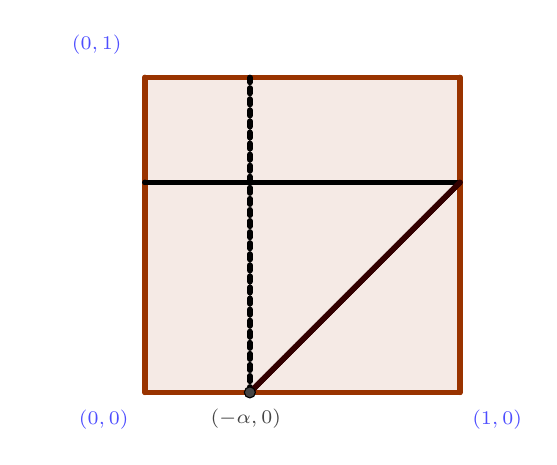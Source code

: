 \definecolor{ududff}{rgb}{0.302,0.302,1.}
\definecolor{uuuuuu}{rgb}{0.267,0.267,0.267}
\definecolor{ttqqqq}{rgb}{0.2,0.,0.}
\definecolor{zzttqq}{rgb}{0.6,0.2,0.}
\begin{tikzpicture}[line cap=round,line join=round,>=triangle 45,x=4.0cm,y=4.0cm]
%\clip(-0.1,-0.1) rectangle (1.1,1.1);
\fill[line width=2.pt,color=zzttqq,fill=zzttqq,fill opacity=0.1] (0.,0.) -- (1.,0.) -- (1.,1.) -- (0.,1.) -- cycle;
\draw [line width=2.pt,color=zzttqq] (0.,0.)-- (1.,0.);
\draw [line width=2.pt,color=zzttqq] (1.,0.)-- (1.,1.);
\draw [line width=2.pt,color=zzttqq] (1.,1.)-- (0.,1.);
\draw [line width=2.pt,color=zzttqq] (0.,1.)-- (0.,0.);
\draw[line width=2.pt,dotted] (8.0E-7,0.667) -- (0.0,0.667);
\draw[line width=2.pt,dotted] (0.0,0.667) -- (0.002,0.667);
\draw[line width=2.pt,dotted] (0.002,0.667) -- (0.005,0.667);
\draw[line width=2.pt,dotted] (0.005,0.667) -- (0.007,0.667);
\draw[line width=2.pt,dotted] (0.007,0.667) -- (0.01,0.667);
\draw[line width=2.pt,dotted] (0.01,0.667) -- (0.012,0.667);
\draw[line width=2.pt,dotted] (0.012,0.667) -- (0.015,0.667);
\draw[line width=2.pt,dotted] (0.015,0.667) -- (0.017,0.667);
\draw[line width=2.pt,dotted] (0.017,0.667) -- (0.02,0.667);
\draw[line width=2.pt,dotted] (0.02,0.667) -- (0.022,0.667);
\draw[line width=2.pt,dotted] (0.022,0.667) -- (0.025,0.667);
\draw[line width=2.pt,dotted] (0.025,0.667) -- (0.027,0.667);
\draw[line width=2.pt,dotted] (0.027,0.667) -- (0.03,0.667);
\draw[line width=2.pt,dotted] (0.03,0.667) -- (0.032,0.667);
\draw[line width=2.pt,dotted] (0.032,0.667) -- (0.035,0.667);
\draw[line width=2.pt,dotted] (0.035,0.667) -- (0.037,0.667);
\draw[line width=2.pt,dotted] (0.037,0.667) -- (0.04,0.667);
\draw[line width=2.pt,dotted] (0.04,0.667) -- (0.042,0.667);
\draw[line width=2.pt,dotted] (0.042,0.667) -- (0.045,0.667);
\draw[line width=2.pt,dotted] (0.045,0.667) -- (0.047,0.667);
\draw[line width=2.pt,dotted] (0.047,0.667) -- (0.05,0.667);
\draw[line width=2.pt,dotted] (0.05,0.667) -- (0.052,0.667);
\draw[line width=2.pt,dotted] (0.052,0.667) -- (0.055,0.667);
\draw[line width=2.pt,dotted] (0.055,0.667) -- (0.057,0.667);
\draw[line width=2.pt,dotted] (0.057,0.667) -- (0.06,0.667);
\draw[line width=2.pt,dotted] (0.06,0.667) -- (0.062,0.667);
\draw[line width=2.pt,dotted] (0.062,0.667) -- (0.065,0.667);
\draw[line width=2.pt,dotted] (0.065,0.667) -- (0.067,0.667);
\draw[line width=2.pt,dotted] (0.067,0.667) -- (0.07,0.667);
\draw[line width=2.pt,dotted] (0.07,0.667) -- (0.072,0.667);
\draw[line width=2.pt,dotted] (0.072,0.667) -- (0.075,0.667);
\draw[line width=2.pt,dotted] (0.075,0.667) -- (0.077,0.667);
\draw[line width=2.pt,dotted] (0.077,0.667) -- (0.08,0.667);
\draw[line width=2.pt,dotted] (0.08,0.667) -- (0.082,0.667);
\draw[line width=2.pt,dotted] (0.082,0.667) -- (0.085,0.667);
\draw[line width=2.pt,dotted] (0.085,0.667) -- (0.087,0.667);
\draw[line width=2.pt,dotted] (0.087,0.667) -- (0.09,0.667);
\draw[line width=2.pt,dotted] (0.09,0.667) -- (0.092,0.667);
\draw[line width=2.pt,dotted] (0.092,0.667) -- (0.095,0.667);
\draw[line width=2.pt,dotted] (0.095,0.667) -- (0.097,0.667);
\draw[line width=2.pt,dotted] (0.097,0.667) -- (0.1,0.667);
\draw[line width=2.pt,dotted] (0.1,0.667) -- (0.102,0.667);
\draw[line width=2.pt,dotted] (0.102,0.667) -- (0.105,0.667);
\draw[line width=2.pt,dotted] (0.105,0.667) -- (0.107,0.667);
\draw[line width=2.pt,dotted] (0.107,0.667) -- (0.11,0.667);
\draw[line width=2.pt,dotted] (0.11,0.667) -- (0.112,0.667);
\draw[line width=2.pt,dotted] (0.112,0.667) -- (0.115,0.667);
\draw[line width=2.pt,dotted] (0.115,0.667) -- (0.117,0.667);
\draw[line width=2.pt,dotted] (0.117,0.667) -- (0.12,0.667);
\draw[line width=2.pt,dotted] (0.12,0.667) -- (0.122,0.667);
\draw[line width=2.pt,dotted] (0.122,0.667) -- (0.125,0.667);
\draw[line width=2.pt,dotted] (0.125,0.667) -- (0.127,0.667);
\draw[line width=2.pt,dotted] (0.127,0.667) -- (0.13,0.667);
\draw[line width=2.pt,dotted] (0.13,0.667) -- (0.132,0.667);
\draw[line width=2.pt,dotted] (0.132,0.667) -- (0.135,0.667);
\draw[line width=2.pt,dotted] (0.135,0.667) -- (0.137,0.667);
\draw[line width=2.pt,dotted] (0.137,0.667) -- (0.14,0.667);
\draw[line width=2.pt,dotted] (0.14,0.667) -- (0.142,0.667);
\draw[line width=2.pt,dotted] (0.142,0.667) -- (0.145,0.667);
\draw[line width=2.pt,dotted] (0.145,0.667) -- (0.147,0.667);
\draw[line width=2.pt,dotted] (0.147,0.667) -- (0.15,0.667);
\draw[line width=2.pt,dotted] (0.15,0.667) -- (0.152,0.667);
\draw[line width=2.pt,dotted] (0.152,0.667) -- (0.155,0.667);
\draw[line width=2.pt,dotted] (0.155,0.667) -- (0.157,0.667);
\draw[line width=2.pt,dotted] (0.157,0.667) -- (0.16,0.667);
\draw[line width=2.pt,dotted] (0.16,0.667) -- (0.162,0.667);
\draw[line width=2.pt,dotted] (0.162,0.667) -- (0.165,0.667);
\draw[line width=2.pt,dotted] (0.165,0.667) -- (0.167,0.667);
\draw[line width=2.pt,dotted] (0.167,0.667) -- (0.17,0.667);
\draw[line width=2.pt,dotted] (0.17,0.667) -- (0.172,0.667);
\draw[line width=2.pt,dotted] (0.172,0.667) -- (0.175,0.667);
\draw[line width=2.pt,dotted] (0.175,0.667) -- (0.177,0.667);
\draw[line width=2.pt,dotted] (0.177,0.667) -- (0.18,0.667);
\draw[line width=2.pt,dotted] (0.18,0.667) -- (0.182,0.667);
\draw[line width=2.pt,dotted] (0.182,0.667) -- (0.185,0.667);
\draw[line width=2.pt,dotted] (0.185,0.667) -- (0.187,0.667);
\draw[line width=2.pt,dotted] (0.187,0.667) -- (0.19,0.667);
\draw[line width=2.pt,dotted] (0.19,0.667) -- (0.192,0.667);
\draw[line width=2.pt,dotted] (0.192,0.667) -- (0.195,0.667);
\draw[line width=2.pt,dotted] (0.195,0.667) -- (0.197,0.667);
\draw[line width=2.pt,dotted] (0.197,0.667) -- (0.2,0.667);
\draw[line width=2.pt,dotted] (0.2,0.667) -- (0.202,0.667);
\draw[line width=2.pt,dotted] (0.202,0.667) -- (0.205,0.667);
\draw[line width=2.pt,dotted] (0.205,0.667) -- (0.207,0.667);
\draw[line width=2.pt,dotted] (0.207,0.667) -- (0.21,0.667);
\draw[line width=2.pt,dotted] (0.21,0.667) -- (0.212,0.667);
\draw[line width=2.pt,dotted] (0.212,0.667) -- (0.215,0.667);
\draw[line width=2.pt,dotted] (0.215,0.667) -- (0.217,0.667);
\draw[line width=2.pt,dotted] (0.217,0.667) -- (0.22,0.667);
\draw[line width=2.pt,dotted] (0.22,0.667) -- (0.222,0.667);
\draw[line width=2.pt,dotted] (0.222,0.667) -- (0.225,0.667);
\draw[line width=2.pt,dotted] (0.225,0.667) -- (0.227,0.667);
\draw[line width=2.pt,dotted] (0.227,0.667) -- (0.23,0.667);
\draw[line width=2.pt,dotted] (0.23,0.667) -- (0.232,0.667);
\draw[line width=2.pt,dotted] (0.232,0.667) -- (0.235,0.667);
\draw[line width=2.pt,dotted] (0.235,0.667) -- (0.237,0.667);
\draw[line width=2.pt,dotted] (0.237,0.667) -- (0.24,0.667);
\draw[line width=2.pt,dotted] (0.24,0.667) -- (0.242,0.667);
\draw[line width=2.pt,dotted] (0.242,0.667) -- (0.245,0.667);
\draw[line width=2.pt,dotted] (0.245,0.667) -- (0.247,0.667);
\draw[line width=2.pt,dotted] (0.247,0.667) -- (0.25,0.667);
\draw[line width=2.pt,dotted] (0.25,0.667) -- (0.252,0.667);
\draw[line width=2.pt,dotted] (0.252,0.667) -- (0.255,0.667);
\draw[line width=2.pt,dotted] (0.255,0.667) -- (0.257,0.667);
\draw[line width=2.pt,dotted] (0.257,0.667) -- (0.26,0.667);
\draw[line width=2.pt,dotted] (0.26,0.667) -- (0.262,0.667);
\draw[line width=2.pt,dotted] (0.262,0.667) -- (0.265,0.667);
\draw[line width=2.pt,dotted] (0.265,0.667) -- (0.267,0.667);
\draw[line width=2.pt,dotted] (0.267,0.667) -- (0.27,0.667);
\draw[line width=2.pt,dotted] (0.27,0.667) -- (0.272,0.667);
\draw[line width=2.pt,dotted] (0.272,0.667) -- (0.275,0.667);
\draw[line width=2.pt,dotted] (0.275,0.667) -- (0.277,0.667);
\draw[line width=2.pt,dotted] (0.277,0.667) -- (0.28,0.667);
\draw[line width=2.pt,dotted] (0.28,0.667) -- (0.282,0.667);
\draw[line width=2.pt,dotted] (0.282,0.667) -- (0.285,0.667);
\draw[line width=2.pt,dotted] (0.285,0.667) -- (0.287,0.667);
\draw[line width=2.pt,dotted] (0.287,0.667) -- (0.29,0.667);
\draw[line width=2.pt,dotted] (0.29,0.667) -- (0.292,0.667);
\draw[line width=2.pt,dotted] (0.292,0.667) -- (0.295,0.667);
\draw[line width=2.pt,dotted] (0.295,0.667) -- (0.297,0.667);
\draw[line width=2.pt,dotted] (0.297,0.667) -- (0.3,0.667);
\draw[line width=2.pt,dotted] (0.3,0.667) -- (0.302,0.667);
\draw[line width=2.pt,dotted] (0.302,0.667) -- (0.305,0.667);
\draw[line width=2.pt,dotted] (0.305,0.667) -- (0.307,0.667);
\draw[line width=2.pt,dotted] (0.307,0.667) -- (0.31,0.667);
\draw[line width=2.pt,dotted] (0.31,0.667) -- (0.312,0.667);
\draw[line width=2.pt,dotted] (0.312,0.667) -- (0.315,0.667);
\draw[line width=2.pt,dotted] (0.315,0.667) -- (0.317,0.667);
\draw[line width=2.pt,dotted] (0.317,0.667) -- (0.32,0.667);
\draw[line width=2.pt,dotted] (0.32,0.667) -- (0.322,0.667);
\draw[line width=2.pt,dotted] (0.322,0.667) -- (0.325,0.667);
\draw[line width=2.pt,dotted] (0.325,0.667) -- (0.327,0.667);
\draw[line width=2.pt,dotted] (0.327,0.667) -- (0.33,0.667);
\draw[line width=2.pt,dotted] (0.33,0.667) -- (0.332,0.667);
\draw[line width=2.pt,dotted] (0.332,0.667) -- (0.335,0.667);
\draw[line width=2.pt,dotted] (0.335,0.667) -- (0.337,0.667);
\draw[line width=2.pt,dotted] (0.337,0.667) -- (0.34,0.667);
\draw[line width=2.pt,dotted] (0.34,0.667) -- (0.342,0.667);
\draw[line width=2.pt,dotted] (0.342,0.667) -- (0.345,0.667);
\draw[line width=2.pt,dotted] (0.345,0.667) -- (0.347,0.667);
\draw[line width=2.pt,dotted] (0.347,0.667) -- (0.35,0.667);
\draw[line width=2.pt,dotted] (0.35,0.667) -- (0.352,0.667);
\draw[line width=2.pt,dotted] (0.352,0.667) -- (0.355,0.667);
\draw[line width=2.pt,dotted] (0.355,0.667) -- (0.357,0.667);
\draw[line width=2.pt,dotted] (0.357,0.667) -- (0.36,0.667);
\draw[line width=2.pt,dotted] (0.36,0.667) -- (0.362,0.667);
\draw[line width=2.pt,dotted] (0.362,0.667) -- (0.365,0.667);
\draw[line width=2.pt,dotted] (0.365,0.667) -- (0.367,0.667);
\draw[line width=2.pt,dotted] (0.367,0.667) -- (0.37,0.667);
\draw[line width=2.pt,dotted] (0.37,0.667) -- (0.372,0.667);
\draw[line width=2.pt,dotted] (0.372,0.667) -- (0.375,0.667);
\draw[line width=2.pt,dotted] (0.375,0.667) -- (0.377,0.667);
\draw[line width=2.pt,dotted] (0.377,0.667) -- (0.38,0.667);
\draw[line width=2.pt,dotted] (0.38,0.667) -- (0.382,0.667);
\draw[line width=2.pt,dotted] (0.382,0.667) -- (0.385,0.667);
\draw[line width=2.pt,dotted] (0.385,0.667) -- (0.387,0.667);
\draw[line width=2.pt,dotted] (0.387,0.667) -- (0.39,0.667);
\draw[line width=2.pt,dotted] (0.39,0.667) -- (0.392,0.667);
\draw[line width=2.pt,dotted] (0.392,0.667) -- (0.395,0.667);
\draw[line width=2.pt,dotted] (0.395,0.667) -- (0.397,0.667);
\draw[line width=2.pt,dotted] (0.397,0.667) -- (0.4,0.667);
\draw[line width=2.pt,dotted] (0.4,0.667) -- (0.402,0.667);
\draw[line width=2.pt,dotted] (0.402,0.667) -- (0.405,0.667);
\draw[line width=2.pt,dotted] (0.405,0.667) -- (0.407,0.667);
\draw[line width=2.pt,dotted] (0.407,0.667) -- (0.41,0.667);
\draw[line width=2.pt,dotted] (0.41,0.667) -- (0.412,0.667);
\draw[line width=2.pt,dotted] (0.412,0.667) -- (0.415,0.667);
\draw[line width=2.pt,dotted] (0.415,0.667) -- (0.417,0.667);
\draw[line width=2.pt,dotted] (0.417,0.667) -- (0.42,0.667);
\draw[line width=2.pt,dotted] (0.42,0.667) -- (0.422,0.667);
\draw[line width=2.pt,dotted] (0.422,0.667) -- (0.425,0.667);
\draw[line width=2.pt,dotted] (0.425,0.667) -- (0.427,0.667);
\draw[line width=2.pt,dotted] (0.427,0.667) -- (0.43,0.667);
\draw[line width=2.pt,dotted] (0.43,0.667) -- (0.432,0.667);
\draw[line width=2.pt,dotted] (0.432,0.667) -- (0.435,0.667);
\draw[line width=2.pt,dotted] (0.435,0.667) -- (0.437,0.667);
\draw[line width=2.pt,dotted] (0.437,0.667) -- (0.44,0.667);
\draw[line width=2.pt,dotted] (0.44,0.667) -- (0.442,0.667);
\draw[line width=2.pt,dotted] (0.442,0.667) -- (0.445,0.667);
\draw[line width=2.pt,dotted] (0.445,0.667) -- (0.447,0.667);
\draw[line width=2.pt,dotted] (0.447,0.667) -- (0.45,0.667);
\draw[line width=2.pt,dotted] (0.45,0.667) -- (0.452,0.667);
\draw[line width=2.pt,dotted] (0.452,0.667) -- (0.455,0.667);
\draw[line width=2.pt,dotted] (0.455,0.667) -- (0.457,0.667);
\draw[line width=2.pt,dotted] (0.457,0.667) -- (0.46,0.667);
\draw[line width=2.pt,dotted] (0.46,0.667) -- (0.462,0.667);
\draw[line width=2.pt,dotted] (0.462,0.667) -- (0.465,0.667);
\draw[line width=2.pt,dotted] (0.465,0.667) -- (0.467,0.667);
\draw[line width=2.pt,dotted] (0.467,0.667) -- (0.47,0.667);
\draw[line width=2.pt,dotted] (0.47,0.667) -- (0.472,0.667);
\draw[line width=2.pt,dotted] (0.472,0.667) -- (0.475,0.667);
\draw[line width=2.pt,dotted] (0.475,0.667) -- (0.477,0.667);
\draw[line width=2.pt,dotted] (0.477,0.667) -- (0.48,0.667);
\draw[line width=2.pt,dotted] (0.48,0.667) -- (0.482,0.667);
\draw[line width=2.pt,dotted] (0.482,0.667) -- (0.485,0.667);
\draw[line width=2.pt,dotted] (0.485,0.667) -- (0.487,0.667);
\draw[line width=2.pt,dotted] (0.487,0.667) -- (0.49,0.667);
\draw[line width=2.pt,dotted] (0.49,0.667) -- (0.492,0.667);
\draw[line width=2.pt,dotted] (0.492,0.667) -- (0.495,0.667);
\draw[line width=2.pt,dotted] (0.495,0.667) -- (0.497,0.667);
\draw[line width=2.pt,dotted] (0.497,0.667) -- (0.5,0.667);
\draw[line width=2.pt,dotted] (0.5,0.667) -- (0.502,0.667);
\draw[line width=2.pt,dotted] (0.502,0.667) -- (0.505,0.667);
\draw[line width=2.pt,dotted] (0.505,0.667) -- (0.507,0.667);
\draw[line width=2.pt,dotted] (0.507,0.667) -- (0.51,0.667);
\draw[line width=2.pt,dotted] (0.51,0.667) -- (0.512,0.667);
\draw[line width=2.pt,dotted] (0.512,0.667) -- (0.515,0.667);
\draw[line width=2.pt,dotted] (0.515,0.667) -- (0.517,0.667);
\draw[line width=2.pt,dotted] (0.517,0.667) -- (0.52,0.667);
\draw[line width=2.pt,dotted] (0.52,0.667) -- (0.522,0.667);
\draw[line width=2.pt,dotted] (0.522,0.667) -- (0.525,0.667);
\draw[line width=2.pt,dotted] (0.525,0.667) -- (0.527,0.667);
\draw[line width=2.pt,dotted] (0.527,0.667) -- (0.53,0.667);
\draw[line width=2.pt,dotted] (0.53,0.667) -- (0.532,0.667);
\draw[line width=2.pt,dotted] (0.532,0.667) -- (0.535,0.667);
\draw[line width=2.pt,dotted] (0.535,0.667) -- (0.537,0.667);
\draw[line width=2.pt,dotted] (0.537,0.667) -- (0.54,0.667);
\draw[line width=2.pt,dotted] (0.54,0.667) -- (0.542,0.667);
\draw[line width=2.pt,dotted] (0.542,0.667) -- (0.545,0.667);
\draw[line width=2.pt,dotted] (0.545,0.667) -- (0.547,0.667);
\draw[line width=2.pt,dotted] (0.547,0.667) -- (0.55,0.667);
\draw[line width=2.pt,dotted] (0.55,0.667) -- (0.552,0.667);
\draw[line width=2.pt,dotted] (0.552,0.667) -- (0.555,0.667);
\draw[line width=2.pt,dotted] (0.555,0.667) -- (0.557,0.667);
\draw[line width=2.pt,dotted] (0.557,0.667) -- (0.56,0.667);
\draw[line width=2.pt,dotted] (0.56,0.667) -- (0.562,0.667);
\draw[line width=2.pt,dotted] (0.562,0.667) -- (0.565,0.667);
\draw[line width=2.pt,dotted] (0.565,0.667) -- (0.567,0.667);
\draw[line width=2.pt,dotted] (0.567,0.667) -- (0.57,0.667);
\draw[line width=2.pt,dotted] (0.57,0.667) -- (0.572,0.667);
\draw[line width=2.pt,dotted] (0.572,0.667) -- (0.575,0.667);
\draw[line width=2.pt,dotted] (0.575,0.667) -- (0.577,0.667);
\draw[line width=2.pt,dotted] (0.577,0.667) -- (0.58,0.667);
\draw[line width=2.pt,dotted] (0.58,0.667) -- (0.582,0.667);
\draw[line width=2.pt,dotted] (0.582,0.667) -- (0.585,0.667);
\draw[line width=2.pt,dotted] (0.585,0.667) -- (0.587,0.667);
\draw[line width=2.pt,dotted] (0.587,0.667) -- (0.59,0.667);
\draw[line width=2.pt,dotted] (0.59,0.667) -- (0.592,0.667);
\draw[line width=2.pt,dotted] (0.592,0.667) -- (0.595,0.667);
\draw[line width=2.pt,dotted] (0.595,0.667) -- (0.597,0.667);
\draw[line width=2.pt,dotted] (0.597,0.667) -- (0.6,0.667);
\draw[line width=2.pt,dotted] (0.6,0.667) -- (0.602,0.667);
\draw[line width=2.pt,dotted] (0.602,0.667) -- (0.605,0.667);
\draw[line width=2.pt,dotted] (0.605,0.667) -- (0.607,0.667);
\draw[line width=2.pt,dotted] (0.607,0.667) -- (0.61,0.667);
\draw[line width=2.pt,dotted] (0.61,0.667) -- (0.612,0.667);
\draw[line width=2.pt,dotted] (0.612,0.667) -- (0.615,0.667);
\draw[line width=2.pt,dotted] (0.615,0.667) -- (0.617,0.667);
\draw[line width=2.pt,dotted] (0.617,0.667) -- (0.62,0.667);
\draw[line width=2.pt,dotted] (0.62,0.667) -- (0.622,0.667);
\draw[line width=2.pt,dotted] (0.622,0.667) -- (0.625,0.667);
\draw[line width=2.pt,dotted] (0.625,0.667) -- (0.627,0.667);
\draw[line width=2.pt,dotted] (0.627,0.667) -- (0.63,0.667);
\draw[line width=2.pt,dotted] (0.63,0.667) -- (0.632,0.667);
\draw[line width=2.pt,dotted] (0.632,0.667) -- (0.635,0.667);
\draw[line width=2.pt,dotted] (0.635,0.667) -- (0.637,0.667);
\draw[line width=2.pt,dotted] (0.637,0.667) -- (0.64,0.667);
\draw[line width=2.pt,dotted] (0.64,0.667) -- (0.642,0.667);
\draw[line width=2.pt,dotted] (0.642,0.667) -- (0.645,0.667);
\draw[line width=2.pt,dotted] (0.645,0.667) -- (0.647,0.667);
\draw[line width=2.pt,dotted] (0.647,0.667) -- (0.65,0.667);
\draw[line width=2.pt,dotted] (0.65,0.667) -- (0.652,0.667);
\draw[line width=2.pt,dotted] (0.652,0.667) -- (0.655,0.667);
\draw[line width=2.pt,dotted] (0.655,0.667) -- (0.657,0.667);
\draw[line width=2.pt,dotted] (0.657,0.667) -- (0.66,0.667);
\draw[line width=2.pt,dotted] (0.66,0.667) -- (0.662,0.667);
\draw[line width=2.pt,dotted] (0.662,0.667) -- (0.665,0.667);
\draw[line width=2.pt,dotted] (0.665,0.667) -- (0.667,0.667);
\draw[line width=2.pt,dotted] (0.667,0.667) -- (0.67,0.667);
\draw[line width=2.pt,dotted] (0.67,0.667) -- (0.672,0.667);
\draw[line width=2.pt,dotted] (0.672,0.667) -- (0.675,0.667);
\draw[line width=2.pt,dotted] (0.675,0.667) -- (0.677,0.667);
\draw[line width=2.pt,dotted] (0.677,0.667) -- (0.68,0.667);
\draw[line width=2.pt,dotted] (0.68,0.667) -- (0.682,0.667);
\draw[line width=2.pt,dotted] (0.682,0.667) -- (0.685,0.667);
\draw[line width=2.pt,dotted] (0.685,0.667) -- (0.687,0.667);
\draw[line width=2.pt,dotted] (0.687,0.667) -- (0.69,0.667);
\draw[line width=2.pt,dotted] (0.69,0.667) -- (0.692,0.667);
\draw[line width=2.pt,dotted] (0.692,0.667) -- (0.695,0.667);
\draw[line width=2.pt,dotted] (0.695,0.667) -- (0.697,0.667);
\draw[line width=2.pt,dotted] (0.697,0.667) -- (0.7,0.667);
\draw[line width=2.pt,dotted] (0.7,0.667) -- (0.702,0.667);
\draw[line width=2.pt,dotted] (0.702,0.667) -- (0.705,0.667);
\draw[line width=2.pt,dotted] (0.705,0.667) -- (0.707,0.667);
\draw[line width=2.pt,dotted] (0.707,0.667) -- (0.71,0.667);
\draw[line width=2.pt,dotted] (0.71,0.667) -- (0.712,0.667);
\draw[line width=2.pt,dotted] (0.712,0.667) -- (0.715,0.667);
\draw[line width=2.pt,dotted] (0.715,0.667) -- (0.717,0.667);
\draw[line width=2.pt,dotted] (0.717,0.667) -- (0.72,0.667);
\draw[line width=2.pt,dotted] (0.72,0.667) -- (0.722,0.667);
\draw[line width=2.pt,dotted] (0.722,0.667) -- (0.725,0.667);
\draw[line width=2.pt,dotted] (0.725,0.667) -- (0.727,0.667);
\draw[line width=2.pt,dotted] (0.727,0.667) -- (0.73,0.667);
\draw[line width=2.pt,dotted] (0.73,0.667) -- (0.732,0.667);
\draw[line width=2.pt,dotted] (0.732,0.667) -- (0.735,0.667);
\draw[line width=2.pt,dotted] (0.735,0.667) -- (0.737,0.667);
\draw[line width=2.pt,dotted] (0.737,0.667) -- (0.74,0.667);
\draw[line width=2.pt,dotted] (0.74,0.667) -- (0.742,0.667);
\draw[line width=2.pt,dotted] (0.742,0.667) -- (0.745,0.667);
\draw[line width=2.pt,dotted] (0.745,0.667) -- (0.747,0.667);
\draw[line width=2.pt,dotted] (0.747,0.667) -- (0.75,0.667);
\draw[line width=2.pt,dotted] (0.75,0.667) -- (0.752,0.667);
\draw[line width=2.pt,dotted] (0.752,0.667) -- (0.755,0.667);
\draw[line width=2.pt,dotted] (0.755,0.667) -- (0.757,0.667);
\draw[line width=2.pt,dotted] (0.757,0.667) -- (0.76,0.667);
\draw[line width=2.pt,dotted] (0.76,0.667) -- (0.762,0.667);
\draw[line width=2.pt,dotted] (0.762,0.667) -- (0.765,0.667);
\draw[line width=2.pt,dotted] (0.765,0.667) -- (0.767,0.667);
\draw[line width=2.pt,dotted] (0.767,0.667) -- (0.77,0.667);
\draw[line width=2.pt,dotted] (0.77,0.667) -- (0.772,0.667);
\draw[line width=2.pt,dotted] (0.772,0.667) -- (0.775,0.667);
\draw[line width=2.pt,dotted] (0.775,0.667) -- (0.777,0.667);
\draw[line width=2.pt,dotted] (0.777,0.667) -- (0.78,0.667);
\draw[line width=2.pt,dotted] (0.78,0.667) -- (0.782,0.667);
\draw[line width=2.pt,dotted] (0.782,0.667) -- (0.785,0.667);
\draw[line width=2.pt,dotted] (0.785,0.667) -- (0.787,0.667);
\draw[line width=2.pt,dotted] (0.787,0.667) -- (0.79,0.667);
\draw[line width=2.pt,dotted] (0.79,0.667) -- (0.792,0.667);
\draw[line width=2.pt,dotted] (0.792,0.667) -- (0.795,0.667);
\draw[line width=2.pt,dotted] (0.795,0.667) -- (0.797,0.667);
\draw[line width=2.pt,dotted] (0.797,0.667) -- (0.8,0.667);
\draw[line width=2.pt,dotted] (0.8,0.667) -- (0.802,0.667);
\draw[line width=2.pt,dotted] (0.802,0.667) -- (0.805,0.667);
\draw[line width=2.pt,dotted] (0.805,0.667) -- (0.807,0.667);
\draw[line width=2.pt,dotted] (0.807,0.667) -- (0.81,0.667);
\draw[line width=2.pt,dotted] (0.81,0.667) -- (0.812,0.667);
\draw[line width=2.pt,dotted] (0.812,0.667) -- (0.815,0.667);
\draw[line width=2.pt,dotted] (0.815,0.667) -- (0.817,0.667);
\draw[line width=2.pt,dotted] (0.817,0.667) -- (0.82,0.667);
\draw[line width=2.pt,dotted] (0.82,0.667) -- (0.822,0.667);
\draw[line width=2.pt,dotted] (0.822,0.667) -- (0.825,0.667);
\draw[line width=2.pt,dotted] (0.825,0.667) -- (0.827,0.667);
\draw[line width=2.pt,dotted] (0.827,0.667) -- (0.83,0.667);
\draw[line width=2.pt,dotted] (0.83,0.667) -- (0.832,0.667);
\draw[line width=2.pt,dotted] (0.832,0.667) -- (0.835,0.667);
\draw[line width=2.pt,dotted] (0.835,0.667) -- (0.837,0.667);
\draw[line width=2.pt,dotted] (0.837,0.667) -- (0.84,0.667);
\draw[line width=2.pt,dotted] (0.84,0.667) -- (0.842,0.667);
\draw[line width=2.pt,dotted] (0.842,0.667) -- (0.845,0.667);
\draw[line width=2.pt,dotted] (0.845,0.667) -- (0.847,0.667);
\draw[line width=2.pt,dotted] (0.847,0.667) -- (0.85,0.667);
\draw[line width=2.pt,dotted] (0.85,0.667) -- (0.852,0.667);
\draw[line width=2.pt,dotted] (0.852,0.667) -- (0.855,0.667);
\draw[line width=2.pt,dotted] (0.855,0.667) -- (0.857,0.667);
\draw[line width=2.pt,dotted] (0.857,0.667) -- (0.86,0.667);
\draw[line width=2.pt,dotted] (0.86,0.667) -- (0.862,0.667);
\draw[line width=2.pt,dotted] (0.862,0.667) -- (0.865,0.667);
\draw[line width=2.pt,dotted] (0.865,0.667) -- (0.867,0.667);
\draw[line width=2.pt,dotted] (0.867,0.667) -- (0.87,0.667);
\draw[line width=2.pt,dotted] (0.87,0.667) -- (0.872,0.667);
\draw[line width=2.pt,dotted] (0.872,0.667) -- (0.875,0.667);
\draw[line width=2.pt,dotted] (0.875,0.667) -- (0.877,0.667);
\draw[line width=2.pt,dotted] (0.877,0.667) -- (0.88,0.667);
\draw[line width=2.pt,dotted] (0.88,0.667) -- (0.882,0.667);
\draw[line width=2.pt,dotted] (0.882,0.667) -- (0.885,0.667);
\draw[line width=2.pt,dotted] (0.885,0.667) -- (0.887,0.667);
\draw[line width=2.pt,dotted] (0.887,0.667) -- (0.89,0.667);
\draw[line width=2.pt,dotted] (0.89,0.667) -- (0.892,0.667);
\draw[line width=2.pt,dotted] (0.892,0.667) -- (0.895,0.667);
\draw[line width=2.pt,dotted] (0.895,0.667) -- (0.897,0.667);
\draw[line width=2.pt,dotted] (0.897,0.667) -- (0.9,0.667);
\draw[line width=2.pt,dotted] (0.9,0.667) -- (0.902,0.667);
\draw[line width=2.pt,dotted] (0.902,0.667) -- (0.905,0.667);
\draw[line width=2.pt,dotted] (0.905,0.667) -- (0.907,0.667);
\draw[line width=2.pt,dotted] (0.907,0.667) -- (0.91,0.667);
\draw[line width=2.pt,dotted] (0.91,0.667) -- (0.912,0.667);
\draw[line width=2.pt,dotted] (0.912,0.667) -- (0.915,0.667);
\draw[line width=2.pt,dotted] (0.915,0.667) -- (0.917,0.667);
\draw[line width=2.pt,dotted] (0.917,0.667) -- (0.92,0.667);
\draw[line width=2.pt,dotted] (0.92,0.667) -- (0.922,0.667);
\draw[line width=2.pt,dotted] (0.922,0.667) -- (0.925,0.667);
\draw[line width=2.pt,dotted] (0.925,0.667) -- (0.927,0.667);
\draw[line width=2.pt,dotted] (0.927,0.667) -- (0.93,0.667);
\draw[line width=2.pt,dotted] (0.93,0.667) -- (0.932,0.667);
\draw[line width=2.pt,dotted] (0.932,0.667) -- (0.935,0.667);
\draw[line width=2.pt,dotted] (0.935,0.667) -- (0.937,0.667);
\draw[line width=2.pt,dotted] (0.937,0.667) -- (0.94,0.667);
\draw[line width=2.pt,dotted] (0.94,0.667) -- (0.942,0.667);
\draw[line width=2.pt,dotted] (0.942,0.667) -- (0.945,0.667);
\draw[line width=2.pt,dotted] (0.945,0.667) -- (0.947,0.667);
\draw[line width=2.pt,dotted] (0.947,0.667) -- (0.95,0.667);
\draw[line width=2.pt,dotted] (0.95,0.667) -- (0.952,0.667);
\draw[line width=2.pt,dotted] (0.952,0.667) -- (0.955,0.667);
\draw[line width=2.pt,dotted] (0.955,0.667) -- (0.957,0.667);
\draw[line width=2.pt,dotted] (0.957,0.667) -- (0.96,0.667);
\draw[line width=2.pt,dotted] (0.96,0.667) -- (0.962,0.667);
\draw[line width=2.pt,dotted] (0.962,0.667) -- (0.965,0.667);
\draw[line width=2.pt,dotted] (0.965,0.667) -- (0.967,0.667);
\draw[line width=2.pt,dotted] (0.967,0.667) -- (0.97,0.667);
\draw[line width=2.pt,dotted] (0.97,0.667) -- (0.972,0.667);
\draw[line width=2.pt,dotted] (0.972,0.667) -- (0.975,0.667);
\draw[line width=2.pt,dotted] (0.975,0.667) -- (0.977,0.667);
\draw[line width=2.pt,dotted] (0.977,0.667) -- (0.98,0.667);
\draw[line width=2.pt,dotted] (0.98,0.667) -- (0.982,0.667);
\draw[line width=2.pt,dotted] (0.982,0.667) -- (0.985,0.667);
\draw[line width=2.pt,dotted] (0.985,0.667) -- (0.987,0.667);
\draw[line width=2.pt,dotted] (0.987,0.667) -- (0.99,0.667);
\draw[line width=2.pt,dotted] (0.99,0.667) -- (0.992,0.667);
\draw[line width=2.pt,dotted] (0.992,0.667) -- (0.995,0.667);
\draw[line width=2.pt,dotted] (0.995,0.667) -- (0.997,0.667);
\draw[line width=2.pt,dotted] (0.997,0.667) -- (1.0,0.667);
\draw [line width=2.pt,dotted] (0.333,0.)-- (0.333,1.);
\draw[line width=2.pt,color=ttqqqq] (0.333,0.0) -- (0.333,0.0);
\draw[line width=2.pt,color=ttqqqq] (0.333,0.0) -- (0.335,0.002);
\draw[line width=2.pt,color=ttqqqq] (0.335,0.002) -- (0.337,0.003);
\draw[line width=2.pt,color=ttqqqq] (0.337,0.003) -- (0.338,0.005);
\draw[line width=2.pt,color=ttqqqq] (0.338,0.005) -- (0.34,0.007);
\draw[line width=2.pt,color=ttqqqq] (0.34,0.007) -- (0.342,0.008);
\draw[line width=2.pt,color=ttqqqq] (0.342,0.008) -- (0.343,0.01);
\draw[line width=2.pt,color=ttqqqq] (0.343,0.01) -- (0.345,0.012);
\draw[line width=2.pt,color=ttqqqq] (0.345,0.012) -- (0.347,0.013);
\draw[line width=2.pt,color=ttqqqq] (0.347,0.013) -- (0.348,0.015);
\draw[line width=2.pt,color=ttqqqq] (0.348,0.015) -- (0.35,0.017);
\draw[line width=2.pt,color=ttqqqq] (0.35,0.017) -- (0.352,0.018);
\draw[line width=2.pt,color=ttqqqq] (0.352,0.018) -- (0.353,0.02);
\draw[line width=2.pt,color=ttqqqq] (0.353,0.02) -- (0.355,0.022);
\draw[line width=2.pt,color=ttqqqq] (0.355,0.022) -- (0.357,0.023);
\draw[line width=2.pt,color=ttqqqq] (0.357,0.023) -- (0.358,0.025);
\draw[line width=2.pt,color=ttqqqq] (0.358,0.025) -- (0.36,0.027);
\draw[line width=2.pt,color=ttqqqq] (0.36,0.027) -- (0.362,0.028);
\draw[line width=2.pt,color=ttqqqq] (0.362,0.028) -- (0.363,0.03);
\draw[line width=2.pt,color=ttqqqq] (0.363,0.03) -- (0.365,0.032);
\draw[line width=2.pt,color=ttqqqq] (0.365,0.032) -- (0.367,0.033);
\draw[line width=2.pt,color=ttqqqq] (0.367,0.033) -- (0.368,0.035);
\draw[line width=2.pt,color=ttqqqq] (0.368,0.035) -- (0.37,0.037);
\draw[line width=2.pt,color=ttqqqq] (0.37,0.037) -- (0.372,0.038);
\draw[line width=2.pt,color=ttqqqq] (0.372,0.038) -- (0.373,0.04);
\draw[line width=2.pt,color=ttqqqq] (0.373,0.04) -- (0.375,0.042);
\draw[line width=2.pt,color=ttqqqq] (0.375,0.042) -- (0.377,0.043);
\draw[line width=2.pt,color=ttqqqq] (0.377,0.043) -- (0.378,0.045);
\draw[line width=2.pt,color=ttqqqq] (0.378,0.045) -- (0.38,0.047);
\draw[line width=2.pt,color=ttqqqq] (0.38,0.047) -- (0.382,0.048);
\draw[line width=2.pt,color=ttqqqq] (0.382,0.048) -- (0.383,0.05);
\draw[line width=2.pt,color=ttqqqq] (0.383,0.05) -- (0.385,0.052);
\draw[line width=2.pt,color=ttqqqq] (0.385,0.052) -- (0.387,0.053);
\draw[line width=2.pt,color=ttqqqq] (0.387,0.053) -- (0.388,0.055);
\draw[line width=2.pt,color=ttqqqq] (0.388,0.055) -- (0.39,0.057);
\draw[line width=2.pt,color=ttqqqq] (0.39,0.057) -- (0.392,0.058);
\draw[line width=2.pt,color=ttqqqq] (0.392,0.058) -- (0.393,0.06);
\draw[line width=2.pt,color=ttqqqq] (0.393,0.06) -- (0.395,0.062);
\draw[line width=2.pt,color=ttqqqq] (0.395,0.062) -- (0.397,0.063);
\draw[line width=2.pt,color=ttqqqq] (0.397,0.063) -- (0.398,0.065);
\draw[line width=2.pt,color=ttqqqq] (0.398,0.065) -- (0.4,0.067);
\draw[line width=2.pt,color=ttqqqq] (0.4,0.067) -- (0.402,0.068);
\draw[line width=2.pt,color=ttqqqq] (0.402,0.068) -- (0.403,0.07);
\draw[line width=2.pt,color=ttqqqq] (0.403,0.07) -- (0.405,0.072);
\draw[line width=2.pt,color=ttqqqq] (0.405,0.072) -- (0.407,0.073);
\draw[line width=2.pt,color=ttqqqq] (0.407,0.073) -- (0.408,0.075);
\draw[line width=2.pt,color=ttqqqq] (0.408,0.075) -- (0.41,0.077);
\draw[line width=2.pt,color=ttqqqq] (0.41,0.077) -- (0.412,0.078);
\draw[line width=2.pt,color=ttqqqq] (0.412,0.078) -- (0.413,0.08);
\draw[line width=2.pt,color=ttqqqq] (0.413,0.08) -- (0.415,0.082);
\draw[line width=2.pt,color=ttqqqq] (0.415,0.082) -- (0.417,0.083);
\draw[line width=2.pt,color=ttqqqq] (0.417,0.083) -- (0.418,0.085);
\draw[line width=2.pt,color=ttqqqq] (0.418,0.085) -- (0.42,0.087);
\draw[line width=2.pt,color=ttqqqq] (0.42,0.087) -- (0.422,0.088);
\draw[line width=2.pt,color=ttqqqq] (0.422,0.088) -- (0.423,0.09);
\draw[line width=2.pt,color=ttqqqq] (0.423,0.09) -- (0.425,0.092);
\draw[line width=2.pt,color=ttqqqq] (0.425,0.092) -- (0.427,0.093);
\draw[line width=2.pt,color=ttqqqq] (0.427,0.093) -- (0.428,0.095);
\draw[line width=2.pt,color=ttqqqq] (0.428,0.095) -- (0.43,0.097);
\draw[line width=2.pt,color=ttqqqq] (0.43,0.097) -- (0.432,0.098);
\draw[line width=2.pt,color=ttqqqq] (0.432,0.098) -- (0.433,0.1);
\draw[line width=2.pt,color=ttqqqq] (0.433,0.1) -- (0.435,0.102);
\draw[line width=2.pt,color=ttqqqq] (0.435,0.102) -- (0.437,0.103);
\draw[line width=2.pt,color=ttqqqq] (0.437,0.103) -- (0.438,0.105);
\draw[line width=2.pt,color=ttqqqq] (0.438,0.105) -- (0.44,0.107);
\draw[line width=2.pt,color=ttqqqq] (0.44,0.107) -- (0.442,0.108);
\draw[line width=2.pt,color=ttqqqq] (0.442,0.108) -- (0.443,0.11);
\draw[line width=2.pt,color=ttqqqq] (0.443,0.11) -- (0.445,0.112);
\draw[line width=2.pt,color=ttqqqq] (0.445,0.112) -- (0.447,0.113);
\draw[line width=2.pt,color=ttqqqq] (0.447,0.113) -- (0.448,0.115);
\draw[line width=2.pt,color=ttqqqq] (0.448,0.115) -- (0.45,0.117);
\draw[line width=2.pt,color=ttqqqq] (0.45,0.117) -- (0.452,0.118);
\draw[line width=2.pt,color=ttqqqq] (0.452,0.118) -- (0.453,0.12);
\draw[line width=2.pt,color=ttqqqq] (0.453,0.12) -- (0.455,0.122);
\draw[line width=2.pt,color=ttqqqq] (0.455,0.122) -- (0.457,0.123);
\draw[line width=2.pt,color=ttqqqq] (0.457,0.123) -- (0.458,0.125);
\draw[line width=2.pt,color=ttqqqq] (0.458,0.125) -- (0.46,0.127);
\draw[line width=2.pt,color=ttqqqq] (0.46,0.127) -- (0.462,0.128);
\draw[line width=2.pt,color=ttqqqq] (0.462,0.128) -- (0.463,0.13);
\draw[line width=2.pt,color=ttqqqq] (0.463,0.13) -- (0.465,0.132);
\draw[line width=2.pt,color=ttqqqq] (0.465,0.132) -- (0.467,0.133);
\draw[line width=2.pt,color=ttqqqq] (0.467,0.133) -- (0.468,0.135);
\draw[line width=2.pt,color=ttqqqq] (0.468,0.135) -- (0.47,0.137);
\draw[line width=2.pt,color=ttqqqq] (0.47,0.137) -- (0.472,0.138);
\draw[line width=2.pt,color=ttqqqq] (0.472,0.138) -- (0.473,0.14);
\draw[line width=2.pt,color=ttqqqq] (0.473,0.14) -- (0.475,0.142);
\draw[line width=2.pt,color=ttqqqq] (0.475,0.142) -- (0.477,0.143);
\draw[line width=2.pt,color=ttqqqq] (0.477,0.143) -- (0.478,0.145);
\draw[line width=2.pt,color=ttqqqq] (0.478,0.145) -- (0.48,0.147);
\draw[line width=2.pt,color=ttqqqq] (0.48,0.147) -- (0.482,0.148);
\draw[line width=2.pt,color=ttqqqq] (0.482,0.148) -- (0.483,0.15);
\draw[line width=2.pt,color=ttqqqq] (0.483,0.15) -- (0.485,0.152);
\draw[line width=2.pt,color=ttqqqq] (0.485,0.152) -- (0.487,0.153);
\draw[line width=2.pt,color=ttqqqq] (0.487,0.153) -- (0.488,0.155);
\draw[line width=2.pt,color=ttqqqq] (0.488,0.155) -- (0.49,0.157);
\draw[line width=2.pt,color=ttqqqq] (0.49,0.157) -- (0.492,0.158);
\draw[line width=2.pt,color=ttqqqq] (0.492,0.158) -- (0.493,0.16);
\draw[line width=2.pt,color=ttqqqq] (0.493,0.16) -- (0.495,0.162);
\draw[line width=2.pt,color=ttqqqq] (0.495,0.162) -- (0.497,0.163);
\draw[line width=2.pt,color=ttqqqq] (0.497,0.163) -- (0.498,0.165);
\draw[line width=2.pt,color=ttqqqq] (0.498,0.165) -- (0.5,0.167);
\draw[line width=2.pt,color=ttqqqq] (0.5,0.167) -- (0.502,0.168);
\draw[line width=2.pt,color=ttqqqq] (0.502,0.168) -- (0.503,0.17);
\draw[line width=2.pt,color=ttqqqq] (0.503,0.17) -- (0.505,0.172);
\draw[line width=2.pt,color=ttqqqq] (0.505,0.172) -- (0.507,0.173);
\draw[line width=2.pt,color=ttqqqq] (0.507,0.173) -- (0.508,0.175);
\draw[line width=2.pt,color=ttqqqq] (0.508,0.175) -- (0.51,0.177);
\draw[line width=2.pt,color=ttqqqq] (0.51,0.177) -- (0.512,0.178);
\draw[line width=2.pt,color=ttqqqq] (0.512,0.178) -- (0.513,0.18);
\draw[line width=2.pt,color=ttqqqq] (0.513,0.18) -- (0.515,0.182);
\draw[line width=2.pt,color=ttqqqq] (0.515,0.182) -- (0.517,0.183);
\draw[line width=2.pt,color=ttqqqq] (0.517,0.183) -- (0.518,0.185);
\draw[line width=2.pt,color=ttqqqq] (0.518,0.185) -- (0.52,0.187);
\draw[line width=2.pt,color=ttqqqq] (0.52,0.187) -- (0.522,0.188);
\draw[line width=2.pt,color=ttqqqq] (0.522,0.188) -- (0.523,0.19);
\draw[line width=2.pt,color=ttqqqq] (0.523,0.19) -- (0.525,0.192);
\draw[line width=2.pt,color=ttqqqq] (0.525,0.192) -- (0.527,0.193);
\draw[line width=2.pt,color=ttqqqq] (0.527,0.193) -- (0.528,0.195);
\draw[line width=2.pt,color=ttqqqq] (0.528,0.195) -- (0.53,0.197);
\draw[line width=2.pt,color=ttqqqq] (0.53,0.197) -- (0.532,0.198);
\draw[line width=2.pt,color=ttqqqq] (0.532,0.198) -- (0.533,0.2);
\draw[line width=2.pt,color=ttqqqq] (0.533,0.2) -- (0.535,0.202);
\draw[line width=2.pt,color=ttqqqq] (0.535,0.202) -- (0.537,0.203);
\draw[line width=2.pt,color=ttqqqq] (0.537,0.203) -- (0.538,0.205);
\draw[line width=2.pt,color=ttqqqq] (0.538,0.205) -- (0.54,0.207);
\draw[line width=2.pt,color=ttqqqq] (0.54,0.207) -- (0.542,0.208);
\draw[line width=2.pt,color=ttqqqq] (0.542,0.208) -- (0.543,0.21);
\draw[line width=2.pt,color=ttqqqq] (0.543,0.21) -- (0.545,0.212);
\draw[line width=2.pt,color=ttqqqq] (0.545,0.212) -- (0.547,0.213);
\draw[line width=2.pt,color=ttqqqq] (0.547,0.213) -- (0.548,0.215);
\draw[line width=2.pt,color=ttqqqq] (0.548,0.215) -- (0.55,0.217);
\draw[line width=2.pt,color=ttqqqq] (0.55,0.217) -- (0.552,0.218);
\draw[line width=2.pt,color=ttqqqq] (0.552,0.218) -- (0.553,0.22);
\draw[line width=2.pt,color=ttqqqq] (0.553,0.22) -- (0.555,0.222);
\draw[line width=2.pt,color=ttqqqq] (0.555,0.222) -- (0.557,0.223);
\draw[line width=2.pt,color=ttqqqq] (0.557,0.223) -- (0.558,0.225);
\draw[line width=2.pt,color=ttqqqq] (0.558,0.225) -- (0.56,0.227);
\draw[line width=2.pt,color=ttqqqq] (0.56,0.227) -- (0.562,0.228);
\draw[line width=2.pt,color=ttqqqq] (0.562,0.228) -- (0.563,0.23);
\draw[line width=2.pt,color=ttqqqq] (0.563,0.23) -- (0.565,0.232);
\draw[line width=2.pt,color=ttqqqq] (0.565,0.232) -- (0.567,0.233);
\draw[line width=2.pt,color=ttqqqq] (0.567,0.233) -- (0.568,0.235);
\draw[line width=2.pt,color=ttqqqq] (0.568,0.235) -- (0.57,0.237);
\draw[line width=2.pt,color=ttqqqq] (0.57,0.237) -- (0.572,0.238);
\draw[line width=2.pt,color=ttqqqq] (0.572,0.238) -- (0.573,0.24);
\draw[line width=2.pt,color=ttqqqq] (0.573,0.24) -- (0.575,0.242);
\draw[line width=2.pt,color=ttqqqq] (0.575,0.242) -- (0.577,0.243);
\draw[line width=2.pt,color=ttqqqq] (0.577,0.243) -- (0.578,0.245);
\draw[line width=2.pt,color=ttqqqq] (0.578,0.245) -- (0.58,0.247);
\draw[line width=2.pt,color=ttqqqq] (0.58,0.247) -- (0.582,0.248);
\draw[line width=2.pt,color=ttqqqq] (0.582,0.248) -- (0.583,0.25);
\draw[line width=2.pt,color=ttqqqq] (0.583,0.25) -- (0.585,0.252);
\draw[line width=2.pt,color=ttqqqq] (0.585,0.252) -- (0.587,0.253);
\draw[line width=2.pt,color=ttqqqq] (0.587,0.253) -- (0.588,0.255);
\draw[line width=2.pt,color=ttqqqq] (0.588,0.255) -- (0.59,0.257);
\draw[line width=2.pt,color=ttqqqq] (0.59,0.257) -- (0.592,0.258);
\draw[line width=2.pt,color=ttqqqq] (0.592,0.258) -- (0.593,0.26);
\draw[line width=2.pt,color=ttqqqq] (0.593,0.26) -- (0.595,0.262);
\draw[line width=2.pt,color=ttqqqq] (0.595,0.262) -- (0.597,0.263);
\draw[line width=2.pt,color=ttqqqq] (0.597,0.263) -- (0.598,0.265);
\draw[line width=2.pt,color=ttqqqq] (0.598,0.265) -- (0.6,0.267);
\draw[line width=2.pt,color=ttqqqq] (0.6,0.267) -- (0.602,0.268);
\draw[line width=2.pt,color=ttqqqq] (0.602,0.268) -- (0.603,0.27);
\draw[line width=2.pt,color=ttqqqq] (0.603,0.27) -- (0.605,0.272);
\draw[line width=2.pt,color=ttqqqq] (0.605,0.272) -- (0.607,0.273);
\draw[line width=2.pt,color=ttqqqq] (0.607,0.273) -- (0.608,0.275);
\draw[line width=2.pt,color=ttqqqq] (0.608,0.275) -- (0.61,0.277);
\draw[line width=2.pt,color=ttqqqq] (0.61,0.277) -- (0.612,0.278);
\draw[line width=2.pt,color=ttqqqq] (0.612,0.278) -- (0.613,0.28);
\draw[line width=2.pt,color=ttqqqq] (0.613,0.28) -- (0.615,0.282);
\draw[line width=2.pt,color=ttqqqq] (0.615,0.282) -- (0.617,0.283);
\draw[line width=2.pt,color=ttqqqq] (0.617,0.283) -- (0.618,0.285);
\draw[line width=2.pt,color=ttqqqq] (0.618,0.285) -- (0.62,0.287);
\draw[line width=2.pt,color=ttqqqq] (0.62,0.287) -- (0.622,0.288);
\draw[line width=2.pt,color=ttqqqq] (0.622,0.288) -- (0.623,0.29);
\draw[line width=2.pt,color=ttqqqq] (0.623,0.29) -- (0.625,0.292);
\draw[line width=2.pt,color=ttqqqq] (0.625,0.292) -- (0.627,0.293);
\draw[line width=2.pt,color=ttqqqq] (0.627,0.293) -- (0.628,0.295);
\draw[line width=2.pt,color=ttqqqq] (0.628,0.295) -- (0.63,0.297);
\draw[line width=2.pt,color=ttqqqq] (0.63,0.297) -- (0.632,0.298);
\draw[line width=2.pt,color=ttqqqq] (0.632,0.298) -- (0.633,0.3);
\draw[line width=2.pt,color=ttqqqq] (0.633,0.3) -- (0.635,0.302);
\draw[line width=2.pt,color=ttqqqq] (0.635,0.302) -- (0.637,0.303);
\draw[line width=2.pt,color=ttqqqq] (0.637,0.303) -- (0.638,0.305);
\draw[line width=2.pt,color=ttqqqq] (0.638,0.305) -- (0.64,0.307);
\draw[line width=2.pt,color=ttqqqq] (0.64,0.307) -- (0.642,0.308);
\draw[line width=2.pt,color=ttqqqq] (0.642,0.308) -- (0.643,0.31);
\draw[line width=2.pt,color=ttqqqq] (0.643,0.31) -- (0.645,0.312);
\draw[line width=2.pt,color=ttqqqq] (0.645,0.312) -- (0.647,0.313);
\draw[line width=2.pt,color=ttqqqq] (0.647,0.313) -- (0.648,0.315);
\draw[line width=2.pt,color=ttqqqq] (0.648,0.315) -- (0.65,0.317);
\draw[line width=2.pt,color=ttqqqq] (0.65,0.317) -- (0.652,0.318);
\draw[line width=2.pt,color=ttqqqq] (0.652,0.318) -- (0.653,0.32);
\draw[line width=2.pt,color=ttqqqq] (0.653,0.32) -- (0.655,0.322);
\draw[line width=2.pt,color=ttqqqq] (0.655,0.322) -- (0.657,0.323);
\draw[line width=2.pt,color=ttqqqq] (0.657,0.323) -- (0.658,0.325);
\draw[line width=2.pt,color=ttqqqq] (0.658,0.325) -- (0.66,0.327);
\draw[line width=2.pt,color=ttqqqq] (0.66,0.327) -- (0.662,0.328);
\draw[line width=2.pt,color=ttqqqq] (0.662,0.328) -- (0.663,0.33);
\draw[line width=2.pt,color=ttqqqq] (0.663,0.33) -- (0.665,0.332);
\draw[line width=2.pt,color=ttqqqq] (0.665,0.332) -- (0.667,0.333);
\draw[line width=2.pt,color=ttqqqq] (0.667,0.333) -- (0.668,0.335);
\draw[line width=2.pt,color=ttqqqq] (0.668,0.335) -- (0.67,0.337);
\draw[line width=2.pt,color=ttqqqq] (0.67,0.337) -- (0.672,0.338);
\draw[line width=2.pt,color=ttqqqq] (0.672,0.338) -- (0.673,0.34);
\draw[line width=2.pt,color=ttqqqq] (0.673,0.34) -- (0.675,0.342);
\draw[line width=2.pt,color=ttqqqq] (0.675,0.342) -- (0.677,0.343);
\draw[line width=2.pt,color=ttqqqq] (0.677,0.343) -- (0.678,0.345);
\draw[line width=2.pt,color=ttqqqq] (0.678,0.345) -- (0.68,0.347);
\draw[line width=2.pt,color=ttqqqq] (0.68,0.347) -- (0.682,0.348);
\draw[line width=2.pt,color=ttqqqq] (0.682,0.348) -- (0.683,0.35);
\draw[line width=2.pt,color=ttqqqq] (0.683,0.35) -- (0.685,0.352);
\draw[line width=2.pt,color=ttqqqq] (0.685,0.352) -- (0.687,0.353);
\draw[line width=2.pt,color=ttqqqq] (0.687,0.353) -- (0.688,0.355);
\draw[line width=2.pt,color=ttqqqq] (0.688,0.355) -- (0.69,0.357);
\draw[line width=2.pt,color=ttqqqq] (0.69,0.357) -- (0.692,0.358);
\draw[line width=2.pt,color=ttqqqq] (0.692,0.358) -- (0.693,0.36);
\draw[line width=2.pt,color=ttqqqq] (0.693,0.36) -- (0.695,0.362);
\draw[line width=2.pt,color=ttqqqq] (0.695,0.362) -- (0.697,0.363);
\draw[line width=2.pt,color=ttqqqq] (0.697,0.363) -- (0.698,0.365);
\draw[line width=2.pt,color=ttqqqq] (0.698,0.365) -- (0.7,0.367);
\draw[line width=2.pt,color=ttqqqq] (0.7,0.367) -- (0.702,0.368);
\draw[line width=2.pt,color=ttqqqq] (0.702,0.368) -- (0.703,0.37);
\draw[line width=2.pt,color=ttqqqq] (0.703,0.37) -- (0.705,0.372);
\draw[line width=2.pt,color=ttqqqq] (0.705,0.372) -- (0.707,0.373);
\draw[line width=2.pt,color=ttqqqq] (0.707,0.373) -- (0.708,0.375);
\draw[line width=2.pt,color=ttqqqq] (0.708,0.375) -- (0.71,0.377);
\draw[line width=2.pt,color=ttqqqq] (0.71,0.377) -- (0.712,0.378);
\draw[line width=2.pt,color=ttqqqq] (0.712,0.378) -- (0.713,0.38);
\draw[line width=2.pt,color=ttqqqq] (0.713,0.38) -- (0.715,0.382);
\draw[line width=2.pt,color=ttqqqq] (0.715,0.382) -- (0.717,0.383);
\draw[line width=2.pt,color=ttqqqq] (0.717,0.383) -- (0.718,0.385);
\draw[line width=2.pt,color=ttqqqq] (0.718,0.385) -- (0.72,0.387);
\draw[line width=2.pt,color=ttqqqq] (0.72,0.387) -- (0.722,0.388);
\draw[line width=2.pt,color=ttqqqq] (0.722,0.388) -- (0.723,0.39);
\draw[line width=2.pt,color=ttqqqq] (0.723,0.39) -- (0.725,0.392);
\draw[line width=2.pt,color=ttqqqq] (0.725,0.392) -- (0.727,0.393);
\draw[line width=2.pt,color=ttqqqq] (0.727,0.393) -- (0.728,0.395);
\draw[line width=2.pt,color=ttqqqq] (0.728,0.395) -- (0.73,0.397);
\draw[line width=2.pt,color=ttqqqq] (0.73,0.397) -- (0.732,0.398);
\draw[line width=2.pt,color=ttqqqq] (0.732,0.398) -- (0.733,0.4);
\draw[line width=2.pt,color=ttqqqq] (0.733,0.4) -- (0.735,0.402);
\draw[line width=2.pt,color=ttqqqq] (0.735,0.402) -- (0.737,0.403);
\draw[line width=2.pt,color=ttqqqq] (0.737,0.403) -- (0.738,0.405);
\draw[line width=2.pt,color=ttqqqq] (0.738,0.405) -- (0.74,0.407);
\draw[line width=2.pt,color=ttqqqq] (0.74,0.407) -- (0.742,0.408);
\draw[line width=2.pt,color=ttqqqq] (0.742,0.408) -- (0.743,0.41);
\draw[line width=2.pt,color=ttqqqq] (0.743,0.41) -- (0.745,0.412);
\draw[line width=2.pt,color=ttqqqq] (0.745,0.412) -- (0.747,0.413);
\draw[line width=2.pt,color=ttqqqq] (0.747,0.413) -- (0.748,0.415);
\draw[line width=2.pt,color=ttqqqq] (0.748,0.415) -- (0.75,0.417);
\draw[line width=2.pt,color=ttqqqq] (0.75,0.417) -- (0.752,0.418);
\draw[line width=2.pt,color=ttqqqq] (0.752,0.418) -- (0.753,0.42);
\draw[line width=2.pt,color=ttqqqq] (0.753,0.42) -- (0.755,0.422);
\draw[line width=2.pt,color=ttqqqq] (0.755,0.422) -- (0.757,0.423);
\draw[line width=2.pt,color=ttqqqq] (0.757,0.423) -- (0.758,0.425);
\draw[line width=2.pt,color=ttqqqq] (0.758,0.425) -- (0.76,0.427);
\draw[line width=2.pt,color=ttqqqq] (0.76,0.427) -- (0.762,0.428);
\draw[line width=2.pt,color=ttqqqq] (0.762,0.428) -- (0.763,0.43);
\draw[line width=2.pt,color=ttqqqq] (0.763,0.43) -- (0.765,0.432);
\draw[line width=2.pt,color=ttqqqq] (0.765,0.432) -- (0.767,0.433);
\draw[line width=2.pt,color=ttqqqq] (0.767,0.433) -- (0.768,0.435);
\draw[line width=2.pt,color=ttqqqq] (0.768,0.435) -- (0.77,0.437);
\draw[line width=2.pt,color=ttqqqq] (0.77,0.437) -- (0.772,0.438);
\draw[line width=2.pt,color=ttqqqq] (0.772,0.438) -- (0.773,0.44);
\draw[line width=2.pt,color=ttqqqq] (0.773,0.44) -- (0.775,0.442);
\draw[line width=2.pt,color=ttqqqq] (0.775,0.442) -- (0.777,0.443);
\draw[line width=2.pt,color=ttqqqq] (0.777,0.443) -- (0.778,0.445);
\draw[line width=2.pt,color=ttqqqq] (0.778,0.445) -- (0.78,0.447);
\draw[line width=2.pt,color=ttqqqq] (0.78,0.447) -- (0.782,0.448);
\draw[line width=2.pt,color=ttqqqq] (0.782,0.448) -- (0.783,0.45);
\draw[line width=2.pt,color=ttqqqq] (0.783,0.45) -- (0.785,0.452);
\draw[line width=2.pt,color=ttqqqq] (0.785,0.452) -- (0.787,0.453);
\draw[line width=2.pt,color=ttqqqq] (0.787,0.453) -- (0.788,0.455);
\draw[line width=2.pt,color=ttqqqq] (0.788,0.455) -- (0.79,0.457);
\draw[line width=2.pt,color=ttqqqq] (0.79,0.457) -- (0.792,0.458);
\draw[line width=2.pt,color=ttqqqq] (0.792,0.458) -- (0.793,0.46);
\draw[line width=2.pt,color=ttqqqq] (0.793,0.46) -- (0.795,0.462);
\draw[line width=2.pt,color=ttqqqq] (0.795,0.462) -- (0.797,0.463);
\draw[line width=2.pt,color=ttqqqq] (0.797,0.463) -- (0.798,0.465);
\draw[line width=2.pt,color=ttqqqq] (0.798,0.465) -- (0.8,0.467);
\draw[line width=2.pt,color=ttqqqq] (0.8,0.467) -- (0.802,0.468);
\draw[line width=2.pt,color=ttqqqq] (0.802,0.468) -- (0.803,0.47);
\draw[line width=2.pt,color=ttqqqq] (0.803,0.47) -- (0.805,0.472);
\draw[line width=2.pt,color=ttqqqq] (0.805,0.472) -- (0.807,0.473);
\draw[line width=2.pt,color=ttqqqq] (0.807,0.473) -- (0.808,0.475);
\draw[line width=2.pt,color=ttqqqq] (0.808,0.475) -- (0.81,0.477);
\draw[line width=2.pt,color=ttqqqq] (0.81,0.477) -- (0.812,0.478);
\draw[line width=2.pt,color=ttqqqq] (0.812,0.478) -- (0.813,0.48);
\draw[line width=2.pt,color=ttqqqq] (0.813,0.48) -- (0.815,0.482);
\draw[line width=2.pt,color=ttqqqq] (0.815,0.482) -- (0.817,0.483);
\draw[line width=2.pt,color=ttqqqq] (0.817,0.483) -- (0.818,0.485);
\draw[line width=2.pt,color=ttqqqq] (0.818,0.485) -- (0.82,0.487);
\draw[line width=2.pt,color=ttqqqq] (0.82,0.487) -- (0.822,0.488);
\draw[line width=2.pt,color=ttqqqq] (0.822,0.488) -- (0.823,0.49);
\draw[line width=2.pt,color=ttqqqq] (0.823,0.49) -- (0.825,0.492);
\draw[line width=2.pt,color=ttqqqq] (0.825,0.492) -- (0.827,0.493);
\draw[line width=2.pt,color=ttqqqq] (0.827,0.493) -- (0.828,0.495);
\draw[line width=2.pt,color=ttqqqq] (0.828,0.495) -- (0.83,0.497);
\draw[line width=2.pt,color=ttqqqq] (0.83,0.497) -- (0.832,0.498);
\draw[line width=2.pt,color=ttqqqq] (0.832,0.498) -- (0.833,0.5);
\draw[line width=2.pt,color=ttqqqq] (0.833,0.5) -- (0.835,0.502);
\draw[line width=2.pt,color=ttqqqq] (0.835,0.502) -- (0.837,0.503);
\draw[line width=2.pt,color=ttqqqq] (0.837,0.503) -- (0.838,0.505);
\draw[line width=2.pt,color=ttqqqq] (0.838,0.505) -- (0.84,0.507);
\draw[line width=2.pt,color=ttqqqq] (0.84,0.507) -- (0.842,0.508);
\draw[line width=2.pt,color=ttqqqq] (0.842,0.508) -- (0.843,0.51);
\draw[line width=2.pt,color=ttqqqq] (0.843,0.51) -- (0.845,0.512);
\draw[line width=2.pt,color=ttqqqq] (0.845,0.512) -- (0.847,0.513);
\draw[line width=2.pt,color=ttqqqq] (0.847,0.513) -- (0.848,0.515);
\draw[line width=2.pt,color=ttqqqq] (0.848,0.515) -- (0.85,0.517);
\draw[line width=2.pt,color=ttqqqq] (0.85,0.517) -- (0.852,0.518);
\draw[line width=2.pt,color=ttqqqq] (0.852,0.518) -- (0.853,0.52);
\draw[line width=2.pt,color=ttqqqq] (0.853,0.52) -- (0.855,0.522);
\draw[line width=2.pt,color=ttqqqq] (0.855,0.522) -- (0.857,0.523);
\draw[line width=2.pt,color=ttqqqq] (0.857,0.523) -- (0.858,0.525);
\draw[line width=2.pt,color=ttqqqq] (0.858,0.525) -- (0.86,0.527);
\draw[line width=2.pt,color=ttqqqq] (0.86,0.527) -- (0.862,0.528);
\draw[line width=2.pt,color=ttqqqq] (0.862,0.528) -- (0.863,0.53);
\draw[line width=2.pt,color=ttqqqq] (0.863,0.53) -- (0.865,0.532);
\draw[line width=2.pt,color=ttqqqq] (0.865,0.532) -- (0.867,0.533);
\draw[line width=2.pt,color=ttqqqq] (0.867,0.533) -- (0.868,0.535);
\draw[line width=2.pt,color=ttqqqq] (0.868,0.535) -- (0.87,0.537);
\draw[line width=2.pt,color=ttqqqq] (0.87,0.537) -- (0.872,0.538);
\draw[line width=2.pt,color=ttqqqq] (0.872,0.538) -- (0.873,0.54);
\draw[line width=2.pt,color=ttqqqq] (0.873,0.54) -- (0.875,0.542);
\draw[line width=2.pt,color=ttqqqq] (0.875,0.542) -- (0.877,0.543);
\draw[line width=2.pt,color=ttqqqq] (0.877,0.543) -- (0.878,0.545);
\draw[line width=2.pt,color=ttqqqq] (0.878,0.545) -- (0.88,0.547);
\draw[line width=2.pt,color=ttqqqq] (0.88,0.547) -- (0.882,0.548);
\draw[line width=2.pt,color=ttqqqq] (0.882,0.548) -- (0.883,0.55);
\draw[line width=2.pt,color=ttqqqq] (0.883,0.55) -- (0.885,0.552);
\draw[line width=2.pt,color=ttqqqq] (0.885,0.552) -- (0.887,0.553);
\draw[line width=2.pt,color=ttqqqq] (0.887,0.553) -- (0.888,0.555);
\draw[line width=2.pt,color=ttqqqq] (0.888,0.555) -- (0.89,0.557);
\draw[line width=2.pt,color=ttqqqq] (0.89,0.557) -- (0.892,0.558);
\draw[line width=2.pt,color=ttqqqq] (0.892,0.558) -- (0.893,0.56);
\draw[line width=2.pt,color=ttqqqq] (0.893,0.56) -- (0.895,0.562);
\draw[line width=2.pt,color=ttqqqq] (0.895,0.562) -- (0.897,0.563);
\draw[line width=2.pt,color=ttqqqq] (0.897,0.563) -- (0.898,0.565);
\draw[line width=2.pt,color=ttqqqq] (0.898,0.565) -- (0.9,0.567);
\draw[line width=2.pt,color=ttqqqq] (0.9,0.567) -- (0.902,0.568);
\draw[line width=2.pt,color=ttqqqq] (0.902,0.568) -- (0.903,0.57);
\draw[line width=2.pt,color=ttqqqq] (0.903,0.57) -- (0.905,0.572);
\draw[line width=2.pt,color=ttqqqq] (0.905,0.572) -- (0.907,0.573);
\draw[line width=2.pt,color=ttqqqq] (0.907,0.573) -- (0.908,0.575);
\draw[line width=2.pt,color=ttqqqq] (0.908,0.575) -- (0.91,0.577);
\draw[line width=2.pt,color=ttqqqq] (0.91,0.577) -- (0.912,0.578);
\draw[line width=2.pt,color=ttqqqq] (0.912,0.578) -- (0.913,0.58);
\draw[line width=2.pt,color=ttqqqq] (0.913,0.58) -- (0.915,0.582);
\draw[line width=2.pt,color=ttqqqq] (0.915,0.582) -- (0.917,0.583);
\draw[line width=2.pt,color=ttqqqq] (0.917,0.583) -- (0.918,0.585);
\draw[line width=2.pt,color=ttqqqq] (0.918,0.585) -- (0.92,0.587);
\draw[line width=2.pt,color=ttqqqq] (0.92,0.587) -- (0.922,0.588);
\draw[line width=2.pt,color=ttqqqq] (0.922,0.588) -- (0.923,0.59);
\draw[line width=2.pt,color=ttqqqq] (0.923,0.59) -- (0.925,0.592);
\draw[line width=2.pt,color=ttqqqq] (0.925,0.592) -- (0.927,0.593);
\draw[line width=2.pt,color=ttqqqq] (0.927,0.593) -- (0.928,0.595);
\draw[line width=2.pt,color=ttqqqq] (0.928,0.595) -- (0.93,0.597);
\draw[line width=2.pt,color=ttqqqq] (0.93,0.597) -- (0.932,0.598);
\draw[line width=2.pt,color=ttqqqq] (0.932,0.598) -- (0.933,0.6);
\draw[line width=2.pt,color=ttqqqq] (0.933,0.6) -- (0.935,0.602);
\draw[line width=2.pt,color=ttqqqq] (0.935,0.602) -- (0.937,0.603);
\draw[line width=2.pt,color=ttqqqq] (0.937,0.603) -- (0.938,0.605);
\draw[line width=2.pt,color=ttqqqq] (0.938,0.605) -- (0.94,0.607);
\draw[line width=2.pt,color=ttqqqq] (0.94,0.607) -- (0.942,0.608);
\draw[line width=2.pt,color=ttqqqq] (0.942,0.608) -- (0.943,0.61);
\draw[line width=2.pt,color=ttqqqq] (0.943,0.61) -- (0.945,0.612);
\draw[line width=2.pt,color=ttqqqq] (0.945,0.612) -- (0.947,0.613);
\draw[line width=2.pt,color=ttqqqq] (0.947,0.613) -- (0.948,0.615);
\draw[line width=2.pt,color=ttqqqq] (0.948,0.615) -- (0.95,0.617);
\draw[line width=2.pt,color=ttqqqq] (0.95,0.617) -- (0.952,0.618);
\draw[line width=2.pt,color=ttqqqq] (0.952,0.618) -- (0.953,0.62);
\draw[line width=2.pt,color=ttqqqq] (0.953,0.62) -- (0.955,0.622);
\draw[line width=2.pt,color=ttqqqq] (0.955,0.622) -- (0.957,0.623);
\draw[line width=2.pt,color=ttqqqq] (0.957,0.623) -- (0.958,0.625);
\draw[line width=2.pt,color=ttqqqq] (0.958,0.625) -- (0.96,0.627);
\draw[line width=2.pt,color=ttqqqq] (0.96,0.627) -- (0.962,0.628);
\draw[line width=2.pt,color=ttqqqq] (0.962,0.628) -- (0.963,0.63);
\draw[line width=2.pt,color=ttqqqq] (0.963,0.63) -- (0.965,0.632);
\draw[line width=2.pt,color=ttqqqq] (0.965,0.632) -- (0.967,0.633);
\draw[line width=2.pt,color=ttqqqq] (0.967,0.633) -- (0.968,0.635);
\draw[line width=2.pt,color=ttqqqq] (0.968,0.635) -- (0.97,0.637);
\draw[line width=2.pt,color=ttqqqq] (0.97,0.637) -- (0.972,0.638);
\draw[line width=2.pt,color=ttqqqq] (0.972,0.638) -- (0.973,0.64);
\draw[line width=2.pt,color=ttqqqq] (0.973,0.64) -- (0.975,0.642);
\draw[line width=2.pt,color=ttqqqq] (0.975,0.642) -- (0.977,0.643);
\draw[line width=2.pt,color=ttqqqq] (0.977,0.643) -- (0.978,0.645);
\draw[line width=2.pt,color=ttqqqq] (0.978,0.645) -- (0.98,0.647);
\draw[line width=2.pt,color=ttqqqq] (0.98,0.647) -- (0.982,0.648);
\draw[line width=2.pt,color=ttqqqq] (0.982,0.648) -- (0.983,0.65);
\draw[line width=2.pt,color=ttqqqq] (0.983,0.65) -- (0.985,0.652);
\draw[line width=2.pt,color=ttqqqq] (0.985,0.652) -- (0.987,0.653);
\draw[line width=2.pt,color=ttqqqq] (0.987,0.653) -- (0.988,0.655);
\draw[line width=2.pt,color=ttqqqq] (0.988,0.655) -- (0.99,0.657);
\draw[line width=2.pt,color=ttqqqq] (0.99,0.657) -- (0.992,0.658);
\draw[line width=2.pt,color=ttqqqq] (0.992,0.658) -- (0.993,0.66);
\draw[line width=2.pt,color=ttqqqq] (0.993,0.66) -- (0.995,0.662);
\draw[line width=2.pt,color=ttqqqq] (0.995,0.662) -- (0.997,0.663);
\draw[line width=2.pt,color=ttqqqq] (0.997,0.663) -- (0.998,0.665);
\draw[line width=2.pt,color=ttqqqq] (0.998,0.665) -- (1.0,0.667);
\begin{scriptsize}
\draw [fill=uuuuuu] (0.333,0.) circle (2.0pt);
\draw[color=uuuuuu] (0.32,-0.029) node[anchor=north] {$(-\alpha,0)$};
%\draw [fill=ududff] (0.,0.) circle (2.5pt);
\draw[color=ududff] (-0.027,-0.031) node[anchor = north east] {$(0,0)$};
%\draw [fill=ududff] (0.,1.) circle (2.5pt);
\draw[color=ududff] (-0.049,1.048) node[anchor = south east] {$(0,1)$};
%\draw [fill=ududff] (1.,0.) circle (2.5pt);
\draw[color=ududff] (1.014,-0.031) node[anchor = north west] {$(1,0)$};
\end{scriptsize}
\end{tikzpicture}
